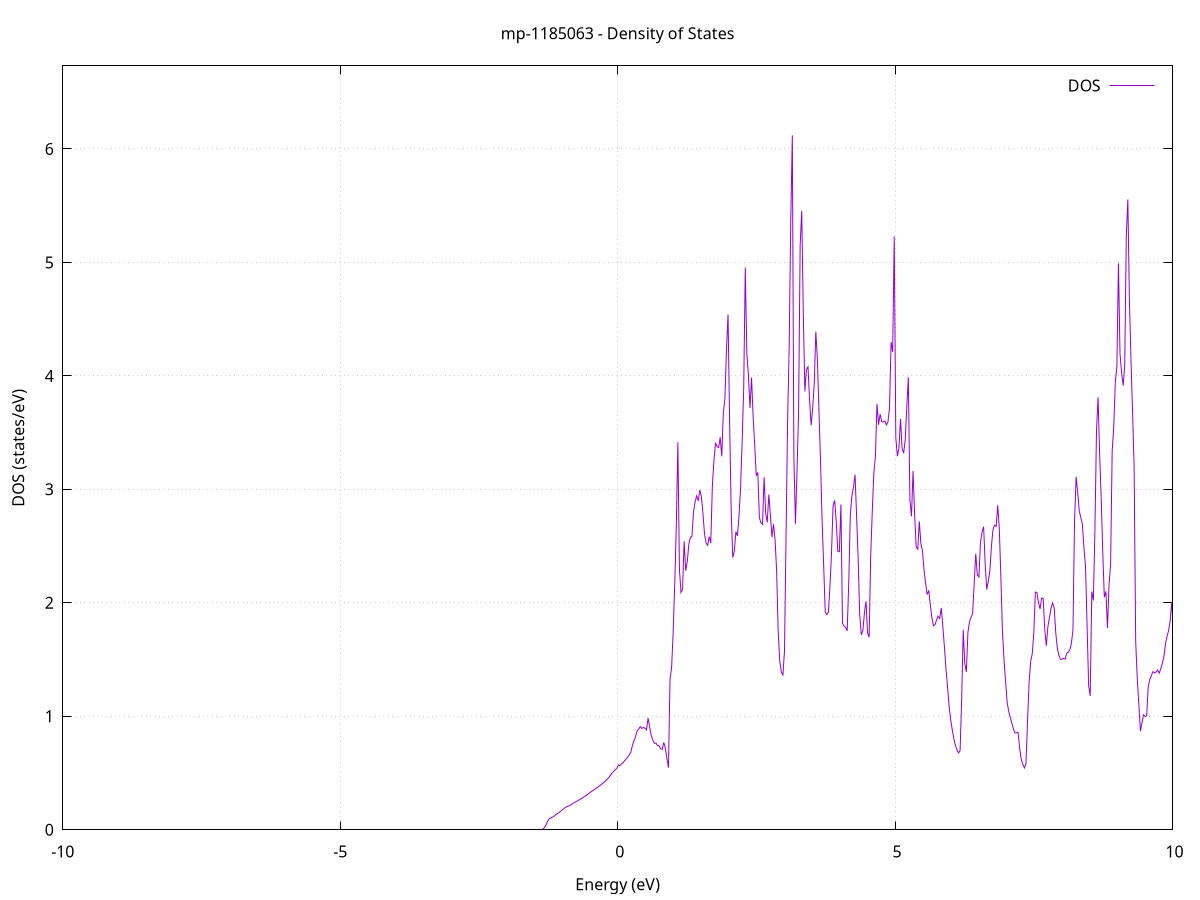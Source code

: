 set title 'mp-1185063 - Density of States'
set xlabel 'Energy (eV)'
set ylabel 'DOS (states/eV)'
set grid
set xrange [-10:10]
set yrange [0:6.732]
set xzeroaxis lt -1
set terminal png size 800,600
set output 'mp-1185063_dos_gnuplot.png'
plot '-' using 1:2 with lines title 'DOS'
-39.917500 0.000000
-39.889300 0.000000
-39.861000 0.000000
-39.832700 0.000000
-39.804500 0.000000
-39.776200 0.000000
-39.748000 0.000000
-39.719700 0.000000
-39.691400 0.000000
-39.663200 0.000000
-39.634900 0.000000
-39.606700 0.000000
-39.578400 0.000000
-39.550200 0.000000
-39.521900 0.000000
-39.493600 0.000000
-39.465400 0.000000
-39.437100 0.000000
-39.408900 0.000000
-39.380600 0.000000
-39.352300 0.000000
-39.324100 0.000000
-39.295800 0.000000
-39.267600 0.000000
-39.239300 0.000000
-39.211100 0.000000
-39.182800 0.000000
-39.154500 0.000000
-39.126300 0.000000
-39.098000 0.000000
-39.069800 0.000000
-39.041500 0.000000
-39.013200 0.000000
-38.985000 0.000000
-38.956700 0.000000
-38.928500 0.000000
-38.900200 0.000000
-38.872000 0.000000
-38.843700 0.000000
-38.815400 0.000000
-38.787200 0.000000
-38.758900 0.000000
-38.730700 0.000000
-38.702400 0.000000
-38.674100 0.000000
-38.645900 0.000000
-38.617600 0.000000
-38.589400 0.000000
-38.561100 0.000000
-38.532900 0.000000
-38.504600 0.000000
-38.476300 0.000000
-38.448100 0.000000
-38.419800 0.000000
-38.391600 0.000000
-38.363300 0.000000
-38.335100 0.000000
-38.306800 0.000000
-38.278500 0.000000
-38.250300 0.000000
-38.222000 0.000000
-38.193800 0.000000
-38.165500 0.000000
-38.137200 0.000000
-38.109000 0.000000
-38.080700 0.000000
-38.052500 0.000000
-38.024200 0.000000
-37.996000 0.000000
-37.967700 0.000000
-37.939400 0.000000
-37.911200 0.000000
-37.882900 0.000000
-37.854700 0.000000
-37.826400 0.000000
-37.798100 0.000000
-37.769900 0.000000
-37.741600 0.000000
-37.713400 0.000000
-37.685100 0.000000
-37.656900 0.000000
-37.628600 0.000000
-37.600300 0.000000
-37.572100 0.000000
-37.543800 0.000000
-37.515600 0.000000
-37.487300 0.000000
-37.459000 0.000000
-37.430800 0.000000
-37.402500 0.000000
-37.374300 0.000000
-37.346000 5.311100
-37.317800 48.339900
-37.289500 98.608100
-37.261200 0.000000
-37.233000 0.000000
-37.204700 0.000000
-37.176500 0.000000
-37.148200 0.000000
-37.119900 0.000000
-37.091700 0.000000
-37.063400 0.000000
-37.035200 0.000000
-37.006900 0.000000
-36.978700 0.000000
-36.950400 0.000000
-36.922100 0.000000
-36.893900 0.000000
-36.865600 0.000000
-36.837400 0.000000
-36.809100 0.000000
-36.780800 0.000000
-36.752600 0.000000
-36.724300 0.000000
-36.696100 0.000000
-36.667800 0.000000
-36.639600 0.000000
-36.611300 0.000000
-36.583000 0.000000
-36.554800 0.000000
-36.526500 0.000000
-36.498300 0.000000
-36.470000 0.000000
-36.441700 0.000000
-36.413500 0.000000
-36.385200 0.000000
-36.357000 0.000000
-36.328700 0.000000
-36.300500 0.000000
-36.272200 0.000000
-36.243900 0.000000
-36.215700 0.000000
-36.187400 0.000000
-36.159200 0.000000
-36.130900 0.000000
-36.102600 0.000000
-36.074400 0.000000
-36.046100 0.000000
-36.017900 0.000000
-35.989600 0.000000
-35.961400 0.000000
-35.933100 0.000000
-35.904800 0.000000
-35.876600 0.000000
-35.848300 0.000000
-35.820100 0.000000
-35.791800 0.000000
-35.763500 0.000000
-35.735300 0.000000
-35.707000 0.000000
-35.678800 0.000000
-35.650500 0.000000
-35.622300 0.000000
-35.594000 0.000000
-35.565700 0.000000
-35.537500 0.000000
-35.509200 0.000000
-35.481000 0.000000
-35.452700 0.000000
-35.424500 0.000000
-35.396200 0.000000
-35.367900 0.000000
-35.339700 0.000000
-35.311400 0.000000
-35.283200 0.000000
-35.254900 0.000000
-35.226600 0.000000
-35.198400 0.000000
-35.170100 0.000000
-35.141900 0.000000
-35.113600 0.000000
-35.085400 0.000000
-35.057100 0.000000
-35.028800 0.000000
-35.000600 0.000000
-34.972300 0.000000
-34.944100 0.000000
-34.915800 0.000000
-34.887500 0.000000
-34.859300 0.000000
-34.831000 0.000000
-34.802800 0.000000
-34.774500 0.000000
-34.746300 0.000000
-34.718000 0.000000
-34.689700 0.000000
-34.661500 0.000000
-34.633200 0.000000
-34.605000 0.000000
-34.576700 0.000000
-34.548400 0.000000
-34.520200 0.000000
-34.491900 0.000000
-34.463700 0.000000
-34.435400 0.000000
-34.407200 0.000000
-34.378900 0.000000
-34.350600 0.000000
-34.322400 0.000000
-34.294100 0.000000
-34.265900 0.000000
-34.237600 0.000000
-34.209300 0.000000
-34.181100 0.000000
-34.152800 0.000000
-34.124600 0.000000
-34.096300 0.000000
-34.068100 0.000000
-34.039800 0.000000
-34.011500 0.000000
-33.983300 0.000000
-33.955000 0.000000
-33.926800 0.000000
-33.898500 0.000000
-33.870200 0.000000
-33.842000 0.000000
-33.813700 0.000000
-33.785500 0.000000
-33.757200 0.000000
-33.729000 0.000000
-33.700700 0.000000
-33.672400 0.000000
-33.644200 0.000000
-33.615900 0.000000
-33.587700 0.000000
-33.559400 0.000000
-33.531100 0.000000
-33.502900 0.000000
-33.474600 0.000000
-33.446400 0.000000
-33.418100 0.000000
-33.389900 0.000000
-33.361600 0.000000
-33.333300 0.000000
-33.305100 0.000000
-33.276800 0.000000
-33.248600 0.000000
-33.220300 0.000000
-33.192000 0.000000
-33.163800 0.000000
-33.135500 0.000000
-33.107300 0.000000
-33.079000 0.000000
-33.050800 0.000000
-33.022500 0.000000
-32.994200 0.000000
-32.966000 0.000000
-32.937700 0.000000
-32.909500 0.000000
-32.881200 0.000000
-32.852900 0.000000
-32.824700 0.000000
-32.796400 0.000000
-32.768200 0.000000
-32.739900 0.000000
-32.711700 0.000000
-32.683400 0.000000
-32.655100 0.000000
-32.626900 0.000000
-32.598600 0.000000
-32.570400 0.000000
-32.542100 0.000000
-32.513800 0.000000
-32.485600 0.000000
-32.457300 0.000000
-32.429100 0.000000
-32.400800 0.000000
-32.372600 0.000000
-32.344300 0.000000
-32.316000 0.000000
-32.287800 0.000000
-32.259500 0.000000
-32.231300 0.000000
-32.203000 0.000000
-32.174800 0.000000
-32.146500 0.000000
-32.118200 0.000000
-32.090000 0.000000
-32.061700 0.000000
-32.033500 0.000000
-32.005200 0.000000
-31.976900 0.000000
-31.948700 0.000000
-31.920400 0.000000
-31.892200 0.000000
-31.863900 0.000000
-31.835700 0.000000
-31.807400 0.000000
-31.779100 0.000000
-31.750900 0.000000
-31.722600 0.000000
-31.694400 0.000000
-31.666100 0.000000
-31.637800 0.000000
-31.609600 0.000000
-31.581300 0.000000
-31.553100 0.000000
-31.524800 0.000000
-31.496600 0.000000
-31.468300 0.000000
-31.440000 0.000000
-31.411800 0.000000
-31.383500 0.000000
-31.355300 0.000000
-31.327000 0.000000
-31.298700 0.000000
-31.270500 0.000000
-31.242200 0.000000
-31.214000 0.000000
-31.185700 0.000000
-31.157500 0.000000
-31.129200 0.000000
-31.100900 0.000000
-31.072700 0.000000
-31.044400 0.000000
-31.016200 0.000000
-30.987900 0.000000
-30.959600 0.000000
-30.931400 0.000000
-30.903100 0.000000
-30.874900 0.000000
-30.846600 0.000000
-30.818400 0.000000
-30.790100 0.000000
-30.761800 0.000000
-30.733600 0.000000
-30.705300 0.000000
-30.677100 0.000000
-30.648800 0.000000
-30.620500 0.000000
-30.592300 0.000000
-30.564000 0.000000
-30.535800 0.000000
-30.507500 0.000000
-30.479300 0.000000
-30.451000 0.000000
-30.422700 0.000000
-30.394500 0.000000
-30.366200 0.000000
-30.338000 0.000000
-30.309700 0.000000
-30.281400 0.000000
-30.253200 0.000000
-30.224900 0.000000
-30.196700 0.000000
-30.168400 0.000000
-30.140200 0.000000
-30.111900 0.000000
-30.083600 0.000000
-30.055400 0.000000
-30.027100 0.000000
-29.998900 0.000000
-29.970600 0.000000
-29.942300 0.000000
-29.914100 0.000000
-29.885800 0.000000
-29.857600 0.000000
-29.829300 0.000000
-29.801100 0.000000
-29.772800 0.000000
-29.744500 0.000000
-29.716300 0.000000
-29.688000 0.000000
-29.659800 0.000000
-29.631500 0.000000
-29.603200 0.000000
-29.575000 0.000000
-29.546700 0.000000
-29.518500 0.000000
-29.490200 0.000000
-29.462000 0.000000
-29.433700 0.000000
-29.405400 0.000000
-29.377200 0.000000
-29.348900 0.000000
-29.320700 0.000000
-29.292400 0.000000
-29.264200 0.000000
-29.235900 0.000000
-29.207600 0.000000
-29.179400 0.000000
-29.151100 0.000000
-29.122900 0.000000
-29.094600 0.000000
-29.066300 0.000000
-29.038100 0.000000
-29.009800 0.000000
-28.981600 0.000000
-28.953300 0.000000
-28.925100 0.000000
-28.896800 0.000000
-28.868500 0.000000
-28.840300 0.000000
-28.812000 0.000000
-28.783800 0.000000
-28.755500 0.000000
-28.727200 0.000000
-28.699000 0.000000
-28.670700 0.000000
-28.642500 0.000000
-28.614200 0.000000
-28.586000 0.000000
-28.557700 0.000000
-28.529400 0.000000
-28.501200 0.000000
-28.472900 0.000000
-28.444700 0.000000
-28.416400 0.000000
-28.388100 0.000000
-28.359900 0.000000
-28.331600 0.000000
-28.303400 0.000000
-28.275100 0.000000
-28.246900 0.000000
-28.218600 0.000000
-28.190300 0.000000
-28.162100 0.000000
-28.133800 0.000000
-28.105600 0.000000
-28.077300 0.000000
-28.049000 0.000000
-28.020800 0.000000
-27.992500 0.000000
-27.964300 0.000000
-27.936000 0.000000
-27.907800 0.000000
-27.879500 0.000000
-27.851200 0.000000
-27.823000 0.000000
-27.794700 0.000000
-27.766500 0.000000
-27.738200 0.000000
-27.709900 0.000000
-27.681700 0.000000
-27.653400 0.000000
-27.625200 0.000000
-27.596900 0.000000
-27.568700 0.000000
-27.540400 0.000000
-27.512100 0.000000
-27.483900 0.000000
-27.455600 0.000000
-27.427400 0.000000
-27.399100 0.000000
-27.370800 0.000000
-27.342600 0.000000
-27.314300 0.000000
-27.286100 0.000000
-27.257800 0.000000
-27.229600 0.000000
-27.201300 0.000000
-27.173000 0.000000
-27.144800 0.000000
-27.116500 0.000000
-27.088300 0.000000
-27.060000 0.000000
-27.031700 0.000000
-27.003500 0.000000
-26.975200 0.000000
-26.947000 0.000000
-26.918700 0.000000
-26.890500 0.000000
-26.862200 0.000000
-26.833900 0.000000
-26.805700 0.000000
-26.777400 0.000000
-26.749200 0.000000
-26.720900 0.000000
-26.692600 0.000000
-26.664400 0.000000
-26.636100 0.000000
-26.607900 0.000000
-26.579600 0.000000
-26.551400 0.000000
-26.523100 0.000000
-26.494800 0.000000
-26.466600 0.000000
-26.438300 0.000000
-26.410100 0.000000
-26.381800 0.000000
-26.353500 0.000000
-26.325300 0.000000
-26.297000 0.000000
-26.268800 0.000000
-26.240500 0.000000
-26.212300 0.000000
-26.184000 0.000000
-26.155700 0.000000
-26.127500 0.000000
-26.099200 0.000000
-26.071000 0.000000
-26.042700 0.000000
-26.014500 0.000000
-25.986200 0.000000
-25.957900 0.000000
-25.929700 0.000000
-25.901400 0.000000
-25.873200 0.000000
-25.844900 0.000000
-25.816600 0.000000
-25.788400 0.000000
-25.760100 0.000000
-25.731900 0.000000
-25.703600 0.000000
-25.675400 0.000000
-25.647100 0.000000
-25.618800 0.000000
-25.590600 0.000000
-25.562300 0.000000
-25.534100 0.000000
-25.505800 0.000000
-25.477500 0.000000
-25.449300 0.000000
-25.421000 0.000000
-25.392800 0.000000
-25.364500 0.000000
-25.336300 0.000000
-25.308000 0.000000
-25.279700 0.000000
-25.251500 0.000000
-25.223200 0.000000
-25.195000 0.000000
-25.166700 0.000000
-25.138400 0.000000
-25.110200 0.000000
-25.081900 0.000000
-25.053700 0.000000
-25.025400 0.000000
-24.997200 0.000000
-24.968900 0.000000
-24.940600 0.000000
-24.912400 0.000000
-24.884100 0.000000
-24.855900 0.000000
-24.827600 0.000000
-24.799300 0.000000
-24.771100 0.000000
-24.742800 0.000000
-24.714600 0.000000
-24.686300 0.000000
-24.658100 0.000000
-24.629800 0.000000
-24.601500 0.000000
-24.573300 0.000000
-24.545000 0.000000
-24.516800 0.000000
-24.488500 0.000000
-24.460200 0.000000
-24.432000 0.000000
-24.403700 0.000000
-24.375500 0.000000
-24.347200 0.000000
-24.319000 0.000000
-24.290700 0.000000
-24.262400 0.000000
-24.234200 0.000000
-24.205900 0.000000
-24.177700 0.000000
-24.149400 0.000000
-24.121100 0.000000
-24.092900 0.000000
-24.064600 0.000000
-24.036400 0.000000
-24.008100 0.000000
-23.979900 0.000000
-23.951600 0.000000
-23.923300 0.000000
-23.895100 0.000000
-23.866800 0.000000
-23.838600 0.000000
-23.810300 0.000000
-23.782000 0.000000
-23.753800 0.000000
-23.725500 0.000000
-23.697300 0.000000
-23.669000 0.000000
-23.640800 0.000000
-23.612500 0.000000
-23.584200 0.000000
-23.556000 0.000000
-23.527700 0.000000
-23.499500 0.000000
-23.471200 0.000000
-23.442900 0.000000
-23.414700 0.000000
-23.386400 0.000000
-23.358200 0.000000
-23.329900 0.000000
-23.301700 0.000000
-23.273400 0.000000
-23.245100 0.000000
-23.216900 0.000000
-23.188600 0.000000
-23.160400 0.000000
-23.132100 0.000000
-23.103900 0.000000
-23.075600 0.000000
-23.047300 0.000000
-23.019100 0.000000
-22.990800 0.000000
-22.962600 0.000000
-22.934300 0.000000
-22.906000 0.000000
-22.877800 0.000000
-22.849500 0.000000
-22.821300 0.000000
-22.793000 0.000000
-22.764800 0.000000
-22.736500 0.000000
-22.708200 0.000000
-22.680000 0.000000
-22.651700 0.000000
-22.623500 0.000000
-22.595200 0.000000
-22.566900 0.000000
-22.538700 0.000000
-22.510400 0.000000
-22.482200 0.000000
-22.453900 0.000000
-22.425700 0.000000
-22.397400 0.000000
-22.369100 0.000000
-22.340900 0.000000
-22.312600 0.000000
-22.284400 0.000000
-22.256100 0.000000
-22.227800 0.000000
-22.199600 0.000000
-22.171300 0.000000
-22.143100 0.000000
-22.114800 0.000000
-22.086600 0.000000
-22.058300 0.000000
-22.030000 0.000000
-22.001800 0.000000
-21.973500 0.000000
-21.945300 0.000000
-21.917000 0.000000
-21.888700 0.000000
-21.860500 0.000000
-21.832200 0.000000
-21.804000 0.000000
-21.775700 0.000000
-21.747500 0.000000
-21.719200 0.000000
-21.690900 0.000000
-21.662700 0.000000
-21.634400 0.000000
-21.606200 0.000000
-21.577900 0.000000
-21.549600 0.000000
-21.521400 0.000000
-21.493100 0.000000
-21.464900 0.000000
-21.436600 0.000000
-21.408400 0.000000
-21.380100 0.000000
-21.351800 0.000000
-21.323600 0.000000
-21.295300 0.000000
-21.267100 0.000000
-21.238800 0.000000
-21.210500 0.000000
-21.182300 0.000000
-21.154000 0.000000
-21.125800 0.000000
-21.097500 0.000000
-21.069300 0.000000
-21.041000 0.000000
-21.012700 0.000000
-20.984500 0.000000
-20.956200 0.000000
-20.928000 0.000000
-20.899700 0.000000
-20.871400 0.000000
-20.843200 0.000000
-20.814900 0.000000
-20.786700 0.000000
-20.758400 0.000000
-20.730200 0.000000
-20.701900 0.000000
-20.673600 0.000000
-20.645400 0.000000
-20.617100 0.000000
-20.588900 0.000000
-20.560600 0.000000
-20.532300 0.000000
-20.504100 0.000000
-20.475800 0.000000
-20.447600 0.000000
-20.419300 0.000000
-20.391100 0.000000
-20.362800 0.000000
-20.334500 0.000000
-20.306300 0.000000
-20.278000 0.000000
-20.249800 0.000000
-20.221500 0.000000
-20.193200 0.000000
-20.165000 0.000000
-20.136700 0.000000
-20.108500 0.000000
-20.080200 0.000000
-20.052000 0.000000
-20.023700 0.000000
-19.995400 0.000000
-19.967200 0.000000
-19.938900 0.000000
-19.910700 0.000000
-19.882400 0.000000
-19.854200 0.000000
-19.825900 0.000000
-19.797600 0.000000
-19.769400 0.000000
-19.741100 0.000000
-19.712900 0.000000
-19.684600 0.000000
-19.656300 0.000000
-19.628100 0.000000
-19.599800 0.000000
-19.571600 0.000000
-19.543300 0.000000
-19.515100 0.000000
-19.486800 0.000000
-19.458500 0.000000
-19.430300 0.000000
-19.402000 0.000000
-19.373800 0.000000
-19.345500 0.000000
-19.317200 0.000000
-19.289000 0.000000
-19.260700 0.000000
-19.232500 0.000000
-19.204200 0.000000
-19.176000 0.000000
-19.147700 0.000000
-19.119400 0.000000
-19.091200 0.000000
-19.062900 0.000000
-19.034700 0.000000
-19.006400 0.000000
-18.978100 0.000000
-18.949900 0.000000
-18.921600 0.000000
-18.893400 0.000000
-18.865100 0.000000
-18.836900 0.000000
-18.808600 0.000000
-18.780300 0.000000
-18.752100 0.000000
-18.723800 0.000000
-18.695600 0.000000
-18.667300 0.000000
-18.639000 0.000000
-18.610800 0.000000
-18.582500 0.000000
-18.554300 0.000000
-18.526000 0.000000
-18.497800 0.000000
-18.469500 0.000000
-18.441200 0.000000
-18.413000 0.000000
-18.384700 0.000000
-18.356500 0.000000
-18.328200 0.000000
-18.299900 0.000000
-18.271700 0.000000
-18.243400 0.000000
-18.215200 0.000000
-18.186900 0.000000
-18.158700 0.000000
-18.130400 0.000000
-18.102100 0.000000
-18.073900 0.000000
-18.045600 0.000000
-18.017400 0.000000
-17.989100 2.707200
-17.960800 4.220300
-17.932600 13.485300
-17.904300 18.952100
-17.876100 18.917700
-17.847800 22.371900
-17.819600 20.416000
-17.791300 7.467700
-17.763000 16.033800
-17.734800 11.952800
-17.706500 15.254700
-17.678300 16.324100
-17.650000 16.243700
-17.621700 15.531500
-17.593500 23.146000
-17.565200 15.084700
-17.537000 10.478900
-17.508700 18.556700
-17.480500 21.208800
-17.452200 6.981600
-17.423900 0.000000
-17.395700 0.000000
-17.367400 0.000000
-17.339200 0.000000
-17.310900 0.000000
-17.282600 0.000000
-17.254400 0.000000
-17.226100 0.000000
-17.197900 0.000000
-17.169600 0.000000
-17.141400 0.000000
-17.113100 0.000000
-17.084800 0.000000
-17.056600 0.000000
-17.028300 0.000000
-17.000100 0.000000
-16.971800 0.000000
-16.943600 0.000000
-16.915300 0.000000
-16.887000 0.000000
-16.858800 0.000000
-16.830500 0.000000
-16.802300 0.000000
-16.774000 0.000000
-16.745700 0.000000
-16.717500 0.000000
-16.689200 0.000000
-16.661000 0.000000
-16.632700 0.000000
-16.604500 0.000000
-16.576200 0.000000
-16.547900 0.000000
-16.519700 0.000000
-16.491400 0.000000
-16.463200 0.000000
-16.434900 0.000000
-16.406600 0.000000
-16.378400 0.000000
-16.350100 0.000000
-16.321900 0.000000
-16.293600 0.000000
-16.265400 0.000000
-16.237100 0.000000
-16.208800 0.000000
-16.180600 0.000000
-16.152300 0.000000
-16.124100 0.000000
-16.095800 0.000000
-16.067500 0.000000
-16.039300 0.000000
-16.011000 0.000000
-15.982800 0.000000
-15.954500 0.000000
-15.926300 0.000000
-15.898000 0.000000
-15.869700 0.000000
-15.841500 0.000000
-15.813200 0.000000
-15.785000 0.000000
-15.756700 0.000000
-15.728400 0.000000
-15.700200 0.000000
-15.671900 0.000000
-15.643700 0.000000
-15.615400 0.000000
-15.587200 0.000000
-15.558900 0.000000
-15.530600 0.000000
-15.502400 0.000000
-15.474100 0.000000
-15.445900 0.000000
-15.417600 0.000000
-15.389300 0.000000
-15.361100 0.000000
-15.332800 0.000000
-15.304600 0.000000
-15.276300 0.000000
-15.248100 0.000000
-15.219800 0.000000
-15.191500 0.000000
-15.163300 0.000000
-15.135000 0.000000
-15.106800 0.000000
-15.078500 0.000000
-15.050200 0.000000
-15.022000 0.000000
-14.993700 0.000000
-14.965500 0.000000
-14.937200 0.000000
-14.909000 0.000000
-14.880700 0.000000
-14.852400 0.000000
-14.824200 0.000000
-14.795900 0.000000
-14.767700 0.000000
-14.739400 0.000000
-14.711100 0.000000
-14.682900 0.000000
-14.654600 0.000000
-14.626400 0.000000
-14.598100 0.000000
-14.569900 0.000000
-14.541600 0.000000
-14.513300 0.000000
-14.485100 0.000000
-14.456800 0.000000
-14.428600 0.000000
-14.400300 0.000000
-14.372000 0.000000
-14.343800 0.000000
-14.315500 0.000000
-14.287300 0.000000
-14.259000 0.000000
-14.230800 0.000000
-14.202500 0.000000
-14.174200 0.000000
-14.146000 0.000000
-14.117700 0.000000
-14.089500 0.000000
-14.061200 0.000000
-14.032900 0.000000
-14.004700 0.000000
-13.976400 0.000000
-13.948200 0.000000
-13.919900 0.000000
-13.891700 0.000000
-13.863400 0.000000
-13.835100 0.000000
-13.806900 0.000000
-13.778600 0.000000
-13.750400 0.000000
-13.722100 0.000000
-13.693900 0.000000
-13.665600 0.000000
-13.637300 0.000000
-13.609100 0.000000
-13.580800 0.000000
-13.552600 0.000000
-13.524300 0.000000
-13.496000 0.000000
-13.467800 0.000000
-13.439500 0.000000
-13.411300 0.000000
-13.383000 0.000000
-13.354800 0.000000
-13.326500 0.000000
-13.298200 0.000000
-13.270000 0.000000
-13.241700 0.000000
-13.213500 0.000000
-13.185200 0.000000
-13.156900 0.000000
-13.128700 0.000000
-13.100400 0.000000
-13.072200 0.000000
-13.043900 0.000000
-13.015700 0.000000
-12.987400 0.000000
-12.959100 0.000000
-12.930900 0.000000
-12.902600 0.000000
-12.874400 0.000000
-12.846100 0.000000
-12.817800 0.000000
-12.789600 0.000000
-12.761300 0.000000
-12.733100 0.000000
-12.704800 0.000000
-12.676600 0.000000
-12.648300 0.000000
-12.620000 0.000000
-12.591800 0.000000
-12.563500 0.000000
-12.535300 0.000000
-12.507000 0.000000
-12.478700 0.000000
-12.450500 0.000000
-12.422200 0.000000
-12.394000 0.000000
-12.365700 0.000000
-12.337500 0.000000
-12.309200 0.000000
-12.280900 0.000000
-12.252700 0.000000
-12.224400 0.000000
-12.196200 0.000000
-12.167900 0.000000
-12.139600 0.000000
-12.111400 0.000000
-12.083100 0.000000
-12.054900 0.000000
-12.026600 0.000000
-11.998400 0.000000
-11.970100 0.000000
-11.941800 0.000000
-11.913600 0.000000
-11.885300 0.000000
-11.857100 0.000000
-11.828800 0.000000
-11.800500 0.000000
-11.772300 70.317900
-11.744000 0.000000
-11.715800 0.000000
-11.687500 0.000000
-11.659300 0.000000
-11.631000 0.000000
-11.602700 0.000000
-11.574500 0.000000
-11.546200 0.000000
-11.518000 0.000000
-11.489700 0.000000
-11.461400 0.000000
-11.433200 0.000000
-11.404900 0.000000
-11.376700 0.000000
-11.348400 0.000000
-11.320200 0.000000
-11.291900 0.000000
-11.263600 0.000000
-11.235400 0.000000
-11.207100 0.000000
-11.178900 0.000000
-11.150600 0.000000
-11.122300 0.000000
-11.094100 0.000000
-11.065800 0.000000
-11.037600 0.000000
-11.009300 0.000000
-10.981100 0.000000
-10.952800 0.000000
-10.924500 0.000000
-10.896300 0.000000
-10.868000 0.000000
-10.839800 0.000000
-10.811500 0.000000
-10.783300 0.000000
-10.755000 0.000000
-10.726700 0.000000
-10.698500 0.000000
-10.670200 0.000000
-10.642000 0.000000
-10.613700 0.000000
-10.585400 0.000000
-10.557200 0.000000
-10.528900 0.000000
-10.500700 0.000000
-10.472400 0.000000
-10.444200 0.000000
-10.415900 0.000000
-10.387600 0.000000
-10.359400 0.000000
-10.331100 0.000000
-10.302900 0.000000
-10.274600 0.000000
-10.246300 0.000000
-10.218100 0.000000
-10.189800 0.000000
-10.161600 0.000000
-10.133300 0.000000
-10.105100 0.000000
-10.076800 0.000000
-10.048500 0.000000
-10.020300 0.000000
-9.992000 0.000000
-9.963800 0.000000
-9.935500 0.000000
-9.907200 0.000000
-9.879000 0.000000
-9.850700 0.000000
-9.822500 0.000000
-9.794200 0.000000
-9.766000 0.000000
-9.737700 0.000000
-9.709400 0.000000
-9.681200 0.000000
-9.652900 0.000000
-9.624700 0.000000
-9.596400 0.000000
-9.568100 0.000000
-9.539900 0.000000
-9.511600 0.000000
-9.483400 0.000000
-9.455100 0.000000
-9.426900 0.000000
-9.398600 0.000000
-9.370300 0.000000
-9.342100 0.000000
-9.313800 0.000000
-9.285600 0.000000
-9.257300 0.000000
-9.229000 0.000000
-9.200800 0.000000
-9.172500 0.000000
-9.144300 0.000000
-9.116000 0.000000
-9.087800 0.000000
-9.059500 0.000000
-9.031200 0.000000
-9.003000 0.000000
-8.974700 0.000000
-8.946500 0.000000
-8.918200 0.000000
-8.889900 0.000000
-8.861700 0.000000
-8.833400 0.000000
-8.805200 0.000000
-8.776900 0.000000
-8.748700 0.000000
-8.720400 0.000000
-8.692100 0.000000
-8.663900 0.000000
-8.635600 0.000000
-8.607400 0.000000
-8.579100 0.000000
-8.550800 0.000000
-8.522600 0.000000
-8.494300 0.000000
-8.466100 0.000000
-8.437800 0.000000
-8.409600 0.000000
-8.381300 0.000000
-8.353000 0.000000
-8.324800 0.000000
-8.296500 0.000000
-8.268300 0.000000
-8.240000 0.000000
-8.211700 0.000000
-8.183500 0.000000
-8.155200 0.000000
-8.127000 0.000000
-8.098700 0.000000
-8.070500 0.000000
-8.042200 0.000000
-8.013900 0.000000
-7.985700 0.000000
-7.957400 0.000000
-7.929200 0.000000
-7.900900 0.000000
-7.872600 0.000000
-7.844400 0.000000
-7.816100 0.000000
-7.787900 0.000000
-7.759600 0.000000
-7.731400 0.000000
-7.703100 0.000000
-7.674800 0.000000
-7.646600 0.000000
-7.618300 0.000000
-7.590100 0.000000
-7.561800 0.000000
-7.533600 0.000000
-7.505300 0.000000
-7.477000 0.000000
-7.448800 0.000000
-7.420500 0.000000
-7.392300 0.000000
-7.364000 0.000000
-7.335700 0.000000
-7.307500 0.000000
-7.279200 0.000000
-7.251000 0.000000
-7.222700 0.000000
-7.194500 0.000000
-7.166200 0.000000
-7.137900 0.000000
-7.109700 0.000000
-7.081400 0.000000
-7.053200 0.000000
-7.024900 0.000000
-6.996600 0.000000
-6.968400 0.000000
-6.940100 0.000000
-6.911900 0.000000
-6.883600 0.000000
-6.855400 0.000000
-6.827100 0.000000
-6.798800 0.000000
-6.770600 0.000000
-6.742300 0.000000
-6.714100 0.000000
-6.685800 0.000000
-6.657500 0.000000
-6.629300 0.000000
-6.601000 0.000000
-6.572800 0.000000
-6.544500 0.000000
-6.516300 0.000000
-6.488000 0.000000
-6.459700 0.000000
-6.431500 0.000000
-6.403200 0.000000
-6.375000 0.000000
-6.346700 0.000000
-6.318400 0.000000
-6.290200 0.000000
-6.261900 0.000000
-6.233700 0.000000
-6.205400 0.000000
-6.177200 0.000000
-6.148900 0.000000
-6.120600 0.000000
-6.092400 0.000000
-6.064100 0.000000
-6.035900 0.000000
-6.007600 0.000000
-5.979300 0.000000
-5.951100 0.000000
-5.922800 0.000000
-5.894600 0.000000
-5.866300 0.000000
-5.838100 0.000000
-5.809800 0.000000
-5.781500 0.000000
-5.753300 0.000000
-5.725000 0.000000
-5.696800 0.000000
-5.668500 0.000000
-5.640200 0.000000
-5.612000 0.000000
-5.583700 0.000000
-5.555500 0.000000
-5.527200 0.000000
-5.499000 0.000000
-5.470700 0.000000
-5.442400 0.000000
-5.414200 0.000000
-5.385900 0.000000
-5.357700 0.000000
-5.329400 0.000000
-5.301100 0.000000
-5.272900 0.000000
-5.244600 0.000000
-5.216400 0.000000
-5.188100 0.000000
-5.159900 0.000000
-5.131600 0.000000
-5.103300 0.000000
-5.075100 0.000000
-5.046800 0.000000
-5.018600 0.000000
-4.990300 0.000000
-4.962000 0.000000
-4.933800 0.000000
-4.905500 0.000000
-4.877300 0.000000
-4.849000 0.000000
-4.820800 0.000000
-4.792500 0.000000
-4.764200 0.000000
-4.736000 0.000000
-4.707700 0.000000
-4.679500 0.000000
-4.651200 0.000000
-4.623000 0.000000
-4.594700 0.000000
-4.566400 0.000000
-4.538200 0.000000
-4.509900 0.000000
-4.481700 0.000000
-4.453400 0.000000
-4.425100 0.000000
-4.396900 0.000000
-4.368600 0.000000
-4.340400 0.000000
-4.312100 0.000000
-4.283900 0.000000
-4.255600 0.000000
-4.227300 0.000000
-4.199100 0.000000
-4.170800 0.000000
-4.142600 0.000000
-4.114300 0.000000
-4.086000 0.000000
-4.057800 0.000000
-4.029500 0.000000
-4.001300 0.000000
-3.973000 0.000000
-3.944800 0.000000
-3.916500 0.000000
-3.888200 0.000000
-3.860000 0.000000
-3.831700 0.000000
-3.803500 0.000000
-3.775200 0.000000
-3.746900 0.000000
-3.718700 0.000000
-3.690400 0.000000
-3.662200 0.000000
-3.633900 0.000000
-3.605700 0.000000
-3.577400 0.000000
-3.549100 0.000000
-3.520900 0.000000
-3.492600 0.000000
-3.464400 0.000000
-3.436100 0.000000
-3.407800 0.000000
-3.379600 0.000000
-3.351300 0.000000
-3.323100 0.000000
-3.294800 0.000000
-3.266600 0.000000
-3.238300 0.000000
-3.210000 0.000000
-3.181800 0.000000
-3.153500 0.000000
-3.125300 0.000000
-3.097000 0.000000
-3.068700 0.000000
-3.040500 0.000000
-3.012200 0.000000
-2.984000 0.000000
-2.955700 0.000000
-2.927500 0.000000
-2.899200 0.000000
-2.870900 0.000000
-2.842700 0.000000
-2.814400 0.000000
-2.786200 0.000000
-2.757900 0.000000
-2.729600 0.000000
-2.701400 0.000000
-2.673100 0.000000
-2.644900 0.000000
-2.616600 0.000000
-2.588400 0.000000
-2.560100 0.000000
-2.531800 0.000000
-2.503600 0.000000
-2.475300 0.000000
-2.447100 0.000000
-2.418800 0.000000
-2.390500 0.000000
-2.362300 0.000000
-2.334000 0.000000
-2.305800 0.000000
-2.277500 0.000000
-2.249300 0.000000
-2.221000 0.000000
-2.192700 0.000000
-2.164500 0.000000
-2.136200 0.000000
-2.108000 0.000000
-2.079700 0.000000
-2.051400 0.000000
-2.023200 0.000000
-1.994900 0.000000
-1.966700 0.000000
-1.938400 0.000000
-1.910200 0.000000
-1.881900 0.000000
-1.853600 0.000000
-1.825400 0.000000
-1.797100 0.000000
-1.768900 0.000000
-1.740600 0.000000
-1.712300 0.000000
-1.684100 0.000000
-1.655800 0.000000
-1.627600 0.000000
-1.599300 0.000000
-1.571100 0.000000
-1.542800 0.000000
-1.514500 0.000000
-1.486300 0.000000
-1.458000 0.000000
-1.429800 0.000000
-1.401500 0.000000
-1.373300 0.000000
-1.345000 0.005100
-1.316700 0.020500
-1.288500 0.046200
-1.260200 0.074900
-1.232000 0.098600
-1.203700 0.104100
-1.175400 0.111200
-1.147200 0.120000
-1.118900 0.130200
-1.090700 0.141700
-1.062400 0.149000
-1.034200 0.159900
-1.005900 0.171400
-0.977600 0.183300
-0.949400 0.194500
-0.921100 0.202900
-0.892900 0.208400
-0.864600 0.212500
-0.836300 0.222700
-0.808100 0.231400
-0.779800 0.239700
-0.751600 0.247600
-0.723300 0.255400
-0.695100 0.263400
-0.666800 0.271400
-0.638500 0.279900
-0.610300 0.288500
-0.582000 0.297600
-0.553800 0.307500
-0.525500 0.318000
-0.497200 0.329000
-0.469000 0.338400
-0.440700 0.347800
-0.412500 0.357200
-0.384200 0.366800
-0.356000 0.376500
-0.327700 0.386700
-0.299400 0.397100
-0.271200 0.408700
-0.242900 0.420700
-0.214700 0.433000
-0.186400 0.445500
-0.158100 0.461300
-0.129900 0.481100
-0.101600 0.498800
-0.073400 0.514500
-0.045100 0.528000
-0.016900 0.539400
0.011400 0.571200
0.039700 0.565000
0.067900 0.578400
0.096200 0.592200
0.124400 0.607300
0.152700 0.623300
0.181000 0.640100
0.209200 0.659200
0.237500 0.684800
0.265700 0.742900
0.294000 0.784000
0.322200 0.819800
0.350500 0.872500
0.378800 0.886000
0.407000 0.909400
0.435300 0.893200
0.463500 0.901600
0.491800 0.894700
0.520100 0.880500
0.548300 0.984100
0.576600 0.908500
0.604800 0.830500
0.633100 0.791500
0.661300 0.762300
0.689600 0.763900
0.717900 0.742100
0.746100 0.740500
0.774400 0.712300
0.802600 0.709300
0.830900 0.769700
0.859200 0.721400
0.887400 0.630000
0.915700 0.547500
0.943900 1.327300
0.972200 1.426500
1.000400 1.738700
1.028700 2.163700
1.057000 2.670000
1.085200 3.415900
1.113500 2.295200
1.141700 2.091300
1.170000 2.118300
1.198300 2.542500
1.226500 2.283000
1.254800 2.361900
1.283000 2.516500
1.311300 2.577200
1.339500 2.584300
1.367800 2.806700
1.396100 2.891300
1.424300 2.942700
1.452600 2.898600
1.480800 2.993700
1.509100 2.936900
1.537300 2.788400
1.565600 2.607300
1.593900 2.526700
1.622100 2.506200
1.650400 2.583600
1.678600 2.526000
1.706900 3.030200
1.735200 3.253500
1.763400 3.404800
1.791700 3.378500
1.819900 3.367700
1.848200 3.459000
1.876400 3.290600
1.904700 3.673200
1.933000 3.796400
1.961200 4.231000
1.989500 4.539700
2.017700 3.606400
2.046000 2.816100
2.074300 2.399000
2.102500 2.453400
2.130800 2.626800
2.159000 2.590400
2.187300 2.763600
2.215500 3.013300
2.243800 3.416600
2.272100 3.897000
2.300300 4.955300
2.328600 4.196400
2.356800 4.009600
2.385100 3.716500
2.413400 3.985100
2.441600 3.641800
2.469900 3.390000
2.498100 3.119900
2.526400 3.149200
2.554600 2.750300
2.582900 2.704800
2.611200 2.692600
2.639400 3.106600
2.667700 2.789300
2.695900 2.709200
2.724200 2.954100
2.752500 2.774100
2.780700 2.578700
2.809000 2.692300
2.837200 2.559400
2.865500 2.279000
2.893700 1.742900
2.922000 1.485500
2.950300 1.390700
2.978500 1.365100
3.006800 1.573200
3.035000 2.583200
3.063300 3.601900
3.091600 4.261800
3.119800 5.353900
3.148100 6.119900
3.176300 3.278100
3.204600 2.696800
3.232800 3.156600
3.261100 3.692200
3.289400 5.151200
3.317600 5.454400
3.345900 4.560400
3.374100 3.863200
3.402400 4.055200
3.430700 4.079800
3.458900 3.793300
3.487200 3.565100
3.515400 3.717500
3.543700 3.933300
3.571900 4.389400
3.600200 4.143800
3.628500 3.689400
3.656700 3.247200
3.685000 2.717500
3.713200 2.329100
3.741500 1.917800
3.769800 1.897600
3.798000 1.916900
3.826300 2.143400
3.854500 2.439700
3.882800 2.857800
3.911000 2.902600
3.939300 2.720300
3.967600 2.454800
3.995800 2.450600
4.024100 2.866200
4.052300 1.820200
4.080600 1.794900
4.108900 1.783100
4.137100 1.753200
4.165400 2.181300
4.193600 2.777300
4.221900 2.940600
4.250100 3.018800
4.278400 3.129500
4.306700 2.764000
4.334900 2.384700
4.363200 1.890700
4.391400 1.718000
4.419700 1.755900
4.448000 1.913300
4.476200 2.013300
4.504500 1.733300
4.532700 1.696500
4.561000 2.418200
4.589200 2.806100
4.617500 3.145200
4.645800 3.294100
4.674000 3.753700
4.702300 3.570000
4.730500 3.663100
4.758800 3.596300
4.787000 3.594300
4.815300 3.602300
4.843600 3.567000
4.871800 3.593100
4.900100 3.719800
4.928300 4.298000
4.956600 4.210100
4.984900 5.229400
5.013100 3.458800
5.041400 3.291900
5.069600 3.361600
5.097900 3.620600
5.126100 3.363200
5.154400 3.318800
5.182700 3.437400
5.210900 3.718700
5.239200 3.987000
5.267400 2.907700
5.295700 2.762300
5.324000 3.162900
5.352200 2.781600
5.380500 2.493100
5.408700 2.471700
5.437000 2.718100
5.465200 2.522400
5.493500 2.456900
5.521800 2.289900
5.550000 2.175200
5.578300 2.073000
5.606500 2.110000
5.634800 1.984600
5.663100 1.870300
5.691300 1.797600
5.719600 1.807900
5.747800 1.849600
5.776100 1.882800
5.804300 1.862900
5.832600 1.955000
5.860900 1.791500
5.889100 1.612100
5.917400 1.421100
5.945600 1.258700
5.973900 1.087900
6.002200 0.971400
6.030400 0.882300
6.058700 0.805400
6.086900 0.744700
6.115200 0.705100
6.143400 0.677400
6.171700 0.696000
6.200000 1.139700
6.228200 1.761900
6.256500 1.466000
6.284700 1.390700
6.313000 1.740800
6.341300 1.831800
6.369500 1.873500
6.397800 1.905600
6.426000 2.169500
6.454300 2.432500
6.482500 2.246100
6.510800 2.227900
6.539100 2.530200
6.567300 2.623800
6.595600 2.671900
6.623800 2.346800
6.652100 2.116900
6.680400 2.191700
6.708600 2.281600
6.736900 2.500000
6.765100 2.646100
6.793400 2.684400
6.821600 2.674200
6.849900 2.859800
6.878200 2.658700
6.906400 2.232800
6.934700 1.753100
6.962900 1.505300
6.991200 1.312100
7.019500 1.125900
7.047700 1.043900
7.076000 0.990700
7.104200 0.939600
7.132500 0.890600
7.160700 0.853700
7.189000 0.854500
7.217300 0.857900
7.245500 0.718100
7.273800 0.621200
7.302000 0.577600
7.330300 0.545200
7.358600 0.580500
7.386800 0.950700
7.415100 1.294900
7.443300 1.483800
7.471600 1.548000
7.499800 1.727000
7.528100 2.094800
7.556400 2.090200
7.584600 2.003400
7.612900 1.946500
7.641100 2.041400
7.669400 2.040400
7.697600 1.765200
7.725900 1.621000
7.754200 1.790500
7.782400 1.868200
7.810700 1.953900
7.838900 1.998200
7.867200 1.956700
7.895500 1.739400
7.923700 1.603200
7.952000 1.539000
7.980200 1.503100
8.008500 1.501800
8.036700 1.511700
8.065000 1.504400
8.093300 1.556800
8.121500 1.564000
8.149800 1.583500
8.178000 1.644800
8.206300 1.760900
8.234600 2.723700
8.262800 3.111100
8.291100 2.976600
8.319300 2.809400
8.347600 2.753300
8.375800 2.690200
8.404100 2.484300
8.432400 2.322000
8.460600 1.796300
8.488900 1.268400
8.517100 1.178800
8.545400 2.099700
8.573700 2.020500
8.601900 2.643600
8.630200 3.516200
8.658400 3.810600
8.686700 3.313300
8.714900 2.924600
8.743200 2.440700
8.771500 2.049500
8.799700 2.100900
8.828000 1.779200
8.856200 2.163900
8.884500 2.335400
8.912800 3.337800
8.941000 3.547000
8.969300 3.946400
8.997500 4.073500
9.025800 4.990800
9.054000 4.196000
9.082300 4.029100
9.110600 3.914700
9.138800 4.090400
9.167100 5.230800
9.195300 5.554800
9.223600 4.662000
9.251900 4.142800
9.280100 3.679000
9.308400 3.202900
9.336600 1.659500
9.364900 1.333000
9.393100 1.108500
9.421400 0.868800
9.449700 0.943200
9.477900 1.013200
9.506200 0.998600
9.534400 1.004300
9.562700 1.260300
9.591000 1.325800
9.619200 1.358400
9.647500 1.394000
9.675700 1.382200
9.704000 1.390100
9.732200 1.407100
9.760500 1.380400
9.788800 1.419400
9.817000 1.468200
9.845300 1.526200
9.873500 1.638400
9.901800 1.705000
9.930100 1.755800
9.958300 1.843700
9.986600 2.003900
10.014800 1.770600
10.043100 1.643200
10.071300 1.508500
10.099600 1.379500
10.127900 1.282700
10.156100 1.266900
10.184400 1.228400
10.212600 1.083700
10.240900 0.966100
10.269200 0.971300
10.297400 1.141400
10.325700 1.440000
10.353900 1.891500
10.382200 2.346300
10.410400 2.496900
10.438700 2.395600
10.467000 2.045900
10.495200 1.941800
10.523500 2.275300
10.551700 2.603800
10.580000 3.042700
10.608300 3.321400
10.636500 3.318900
10.664800 3.117200
10.693000 3.090600
10.721300 3.006300
10.749500 2.892400
10.777800 2.855800
10.806100 2.997400
10.834300 2.928100
10.862600 2.623100
10.890800 2.902600
10.919100 2.734900
10.947300 2.643600
10.975600 2.602500
11.003900 2.306900
11.032100 2.253300
11.060400 2.230400
11.088600 2.334000
11.116900 2.322600
11.145200 2.314700
11.173400 2.402700
11.201700 2.498300
11.229900 2.342200
11.258200 2.257000
11.286400 2.163200
11.314700 2.177300
11.343000 2.391200
11.371200 2.402600
11.399500 2.470000
11.427700 2.103600
11.456000 2.010400
11.484300 2.111700
11.512500 1.953100
11.540800 1.936100
11.569000 1.980200
11.597300 2.046900
11.625500 2.111500
11.653800 2.252100
11.682100 2.373000
11.710300 2.245000
11.738600 2.235500
11.766800 2.207700
11.795100 2.233100
11.823400 2.258900
11.851600 2.261900
11.879900 2.182600
11.908100 2.204000
11.936400 2.203600
11.964600 2.055300
11.992900 1.983400
12.021200 1.901700
12.049400 1.819800
12.077700 1.754700
12.105900 1.821800
12.134200 1.784200
12.162500 1.816900
12.190700 1.833000
12.219000 1.885800
12.247200 1.873800
12.275500 1.881300
12.303700 1.910000
12.332000 1.938100
12.360300 1.988600
12.388500 2.050300
12.416800 2.201200
12.445000 2.293500
12.473300 2.379200
12.501600 2.434100
12.529800 2.482400
12.558100 2.452600
12.586300 2.427400
12.614600 2.426100
12.642800 2.447400
12.671100 2.473500
12.699400 2.554400
12.727600 2.527300
12.755900 2.509700
12.784100 2.518200
12.812400 2.520300
12.840700 2.560700
12.868900 2.595800
12.897200 2.603600
12.925400 2.643000
12.953700 2.730800
12.981900 2.712500
13.010200 2.877600
13.038500 2.926700
13.066700 3.193400
13.095000 3.439700
13.123200 3.120600
13.151500 2.671900
13.179800 2.755500
13.208000 3.033600
13.236300 2.845500
13.264500 2.365100
13.292800 1.773100
13.321000 1.686600
13.349300 1.770600
13.377600 1.667700
13.405800 1.703400
13.434100 1.738200
13.462300 1.760400
13.490600 1.845900
13.518900 1.890700
13.547100 1.911800
13.575400 1.916300
13.603600 1.872000
13.631900 1.753000
13.660100 1.446100
13.688400 1.122200
13.716700 0.772800
13.744900 0.561600
13.773200 0.423600
13.801400 0.274200
13.829700 0.182900
13.857900 0.090300
13.886200 0.037400
13.914500 0.007500
13.942700 0.000000
13.971000 0.000000
13.999200 0.000000
14.027500 0.000000
14.055800 0.000000
14.084000 0.000000
14.112300 0.000000
14.140500 0.000000
14.168800 0.000000
14.197000 0.000000
14.225300 0.000000
14.253600 0.000000
14.281800 0.000000
14.310100 0.000000
14.338300 0.000000
14.366600 0.000000
14.394900 0.000000
14.423100 0.000000
14.451400 0.000000
14.479600 0.000000
14.507900 0.000000
14.536100 0.000000
14.564400 0.000000
14.592700 0.000000
14.620900 0.000000
14.649200 0.000000
14.677400 0.000000
14.705700 0.000000
14.734000 0.000000
14.762200 0.000000
14.790500 0.000000
14.818700 0.000000
14.847000 0.000000
14.875200 0.000000
14.903500 0.000000
14.931800 0.000000
14.960000 0.000000
14.988300 0.000000
15.016500 0.000000
15.044800 0.000000
15.073100 0.000000
15.101300 0.000000
15.129600 0.000000
15.157800 0.000000
15.186100 0.000000
15.214300 0.000000
15.242600 0.000000
15.270900 0.000000
15.299100 0.000000
15.327400 0.000000
15.355600 0.000000
15.383900 0.000000
15.412200 0.000000
15.440400 0.000000
15.468700 0.000000
15.496900 0.000000
15.525200 0.000000
15.553400 0.000000
15.581700 0.000000
15.610000 0.000000
15.638200 0.000000
15.666500 0.000000
15.694700 0.000000
15.723000 0.000000
15.751300 0.000000
15.779500 0.000000
15.807800 0.000000
15.836000 0.000000
15.864300 0.000000
15.892500 0.000000
15.920800 0.000000
15.949100 0.000000
15.977300 0.000000
16.005600 0.000000
16.033800 0.000000
16.062100 0.000000
16.090400 0.000000
16.118600 0.000000
16.146900 0.000000
16.175100 0.000000
16.203400 0.000000
16.231600 0.000000
16.259900 0.000000
16.288200 0.000000
16.316400 0.000000
16.344700 0.000000
16.372900 0.000000
16.401200 0.000000
16.429500 0.000000
16.457700 0.000000
16.486000 0.000000
16.514200 0.000000
16.542500 0.000000
16.570700 0.000000
16.599000 0.000000
e

